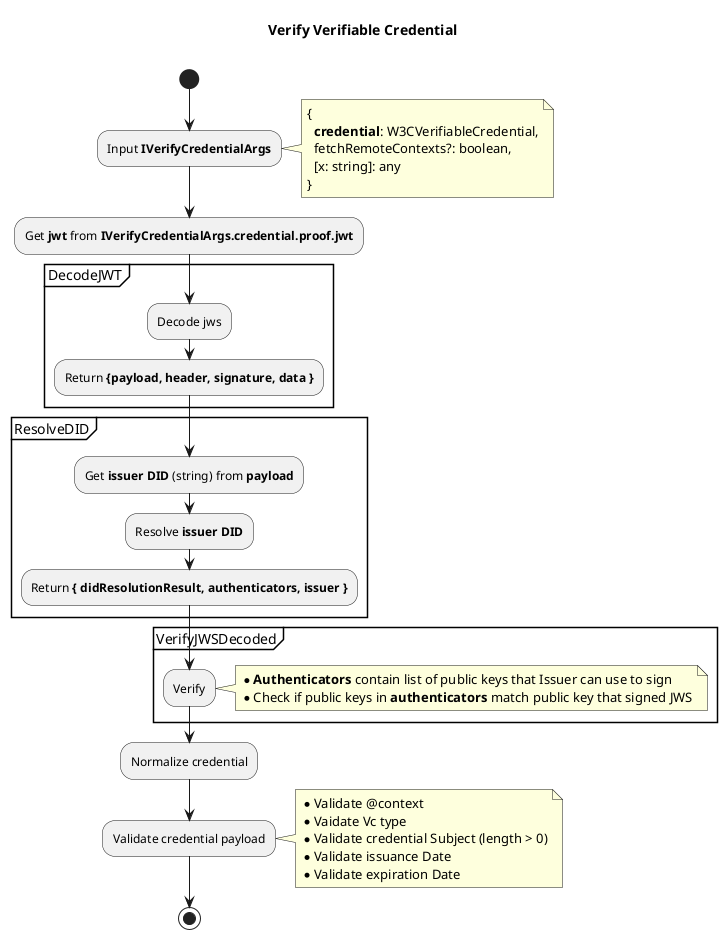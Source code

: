 @startuml verifyCredential

title  Verify Verifiable Credential\n

start
  :Input **IVerifyCredentialArgs**;
  note right
  {
    **credential**: W3CVerifiableCredential,
    fetchRemoteContexts?: boolean,
    [x: string]: any
  }
  end note
  :Get **jwt** from **IVerifyCredentialArgs.credential.proof.jwt**;
  partition DecodeJWT {
    :Decode jws;
    :Return **{payload, header, signature, data }**;
  }
  partition ResolveDID {
    :Get **issuer DID** (string) from **payload**;
    :Resolve **issuer DID**;
    :Return **{ didResolutionResult, authenticators, issuer }**;
  }
  partition VerifyJWSDecoded {
    :Verify;
    note right
      * **Authenticators** contain list of public keys that Issuer can use to sign
      * Check if public keys in **authenticators** match public key that signed JWS
    end note
  }
  :Normalize credential;
  :Validate credential payload;
  note right
    * Validate @context
    * Vaidate Vc type
    * Validate credential Subject (length > 0)
    * Validate issuance Date
    * Validate expiration Date
  end note
stop

@enduml